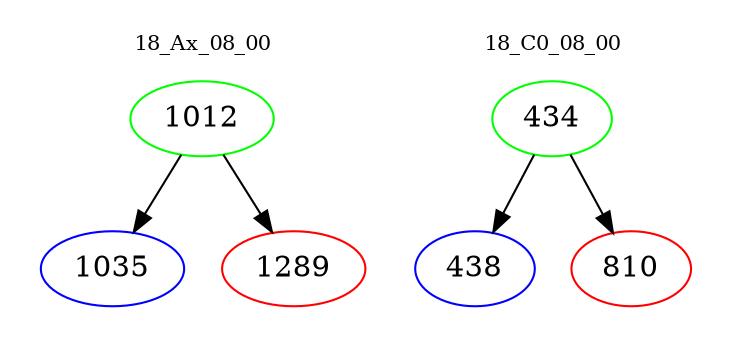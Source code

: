 digraph{
subgraph cluster_0 {
color = white
label = "18_Ax_08_00";
fontsize=10;
T0_1012 [label="1012", color="green"]
T0_1012 -> T0_1035 [color="black"]
T0_1035 [label="1035", color="blue"]
T0_1012 -> T0_1289 [color="black"]
T0_1289 [label="1289", color="red"]
}
subgraph cluster_1 {
color = white
label = "18_C0_08_00";
fontsize=10;
T1_434 [label="434", color="green"]
T1_434 -> T1_438 [color="black"]
T1_438 [label="438", color="blue"]
T1_434 -> T1_810 [color="black"]
T1_810 [label="810", color="red"]
}
}
